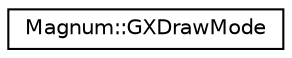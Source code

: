 digraph "圖形化之類別階層"
{
  edge [fontname="Helvetica",fontsize="10",labelfontname="Helvetica",labelfontsize="10"];
  node [fontname="Helvetica",fontsize="10",shape=record];
  rankdir="LR";
  Node1 [label="Magnum::GXDrawMode",height=0.2,width=0.4,color="black", fillcolor="white", style="filled",URL="$class_magnum_1_1_g_x_draw_mode.html"];
}

